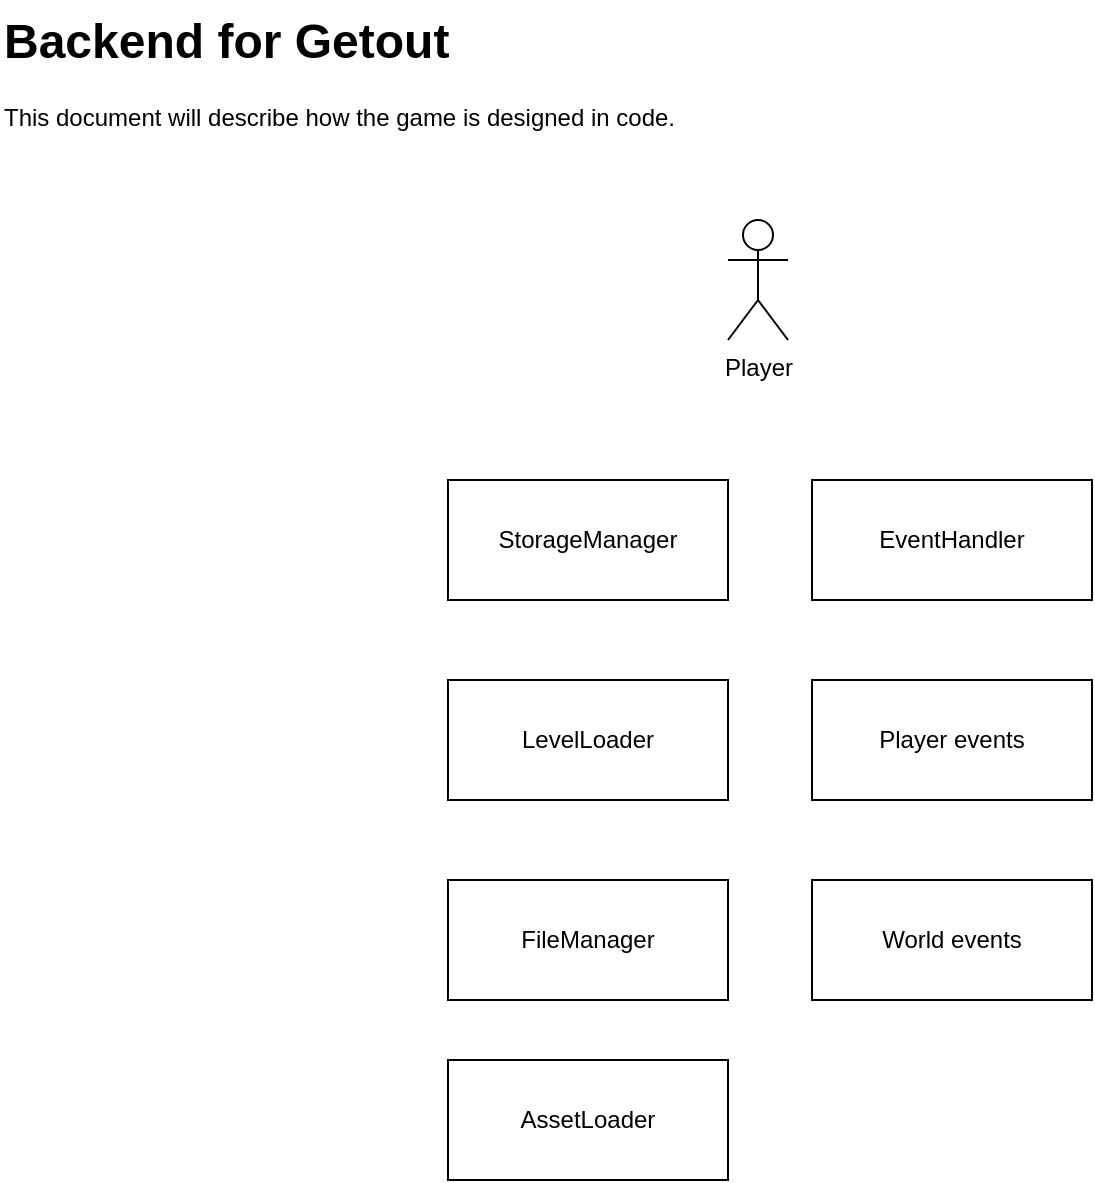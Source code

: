 <mxfile version="24.4.10" type="device">
  <diagram name="Seite-1" id="iTAlZtDV1t6cfMrBkfIo">
    <mxGraphModel dx="1290" dy="538" grid="1" gridSize="10" guides="1" tooltips="1" connect="1" arrows="1" fold="1" page="1" pageScale="1" pageWidth="827" pageHeight="1169" math="0" shadow="0">
      <root>
        <mxCell id="0" />
        <mxCell id="1" parent="0" />
        <mxCell id="shFKqPbt07JiVX24HrV--1" value="&lt;h1 style=&quot;margin-top: 0px;&quot;&gt;Backend for Getout&lt;br&gt;&lt;/h1&gt;&lt;p&gt;This document will describe how the game is designed in code.&lt;br&gt;&lt;/p&gt;" style="text;html=1;whiteSpace=wrap;overflow=hidden;rounded=0;" vertex="1" parent="1">
          <mxGeometry x="20" y="10" width="500" height="100" as="geometry" />
        </mxCell>
        <mxCell id="shFKqPbt07JiVX24HrV--2" value="Player" style="shape=umlActor;verticalLabelPosition=bottom;verticalAlign=top;html=1;outlineConnect=0;" vertex="1" parent="1">
          <mxGeometry x="384" y="120" width="30" height="60" as="geometry" />
        </mxCell>
        <mxCell id="shFKqPbt07JiVX24HrV--3" value="StorageManager" style="rounded=0;whiteSpace=wrap;html=1;" vertex="1" parent="1">
          <mxGeometry x="244" y="250" width="140" height="60" as="geometry" />
        </mxCell>
        <mxCell id="shFKqPbt07JiVX24HrV--4" value="LevelLoader" style="rounded=0;whiteSpace=wrap;html=1;" vertex="1" parent="1">
          <mxGeometry x="244" y="350" width="140" height="60" as="geometry" />
        </mxCell>
        <mxCell id="shFKqPbt07JiVX24HrV--5" value="EventHandler" style="rounded=0;whiteSpace=wrap;html=1;" vertex="1" parent="1">
          <mxGeometry x="426" y="250" width="140" height="60" as="geometry" />
        </mxCell>
        <mxCell id="shFKqPbt07JiVX24HrV--6" value="Player events" style="rounded=0;whiteSpace=wrap;html=1;" vertex="1" parent="1">
          <mxGeometry x="426" y="350" width="140" height="60" as="geometry" />
        </mxCell>
        <mxCell id="shFKqPbt07JiVX24HrV--7" value="World events" style="rounded=0;whiteSpace=wrap;html=1;" vertex="1" parent="1">
          <mxGeometry x="426" y="450" width="140" height="60" as="geometry" />
        </mxCell>
        <mxCell id="shFKqPbt07JiVX24HrV--8" value="FileManager" style="rounded=0;whiteSpace=wrap;html=1;" vertex="1" parent="1">
          <mxGeometry x="244" y="450" width="140" height="60" as="geometry" />
        </mxCell>
        <mxCell id="shFKqPbt07JiVX24HrV--9" value="AssetLoader" style="rounded=0;whiteSpace=wrap;html=1;" vertex="1" parent="1">
          <mxGeometry x="244" y="540" width="140" height="60" as="geometry" />
        </mxCell>
      </root>
    </mxGraphModel>
  </diagram>
</mxfile>
